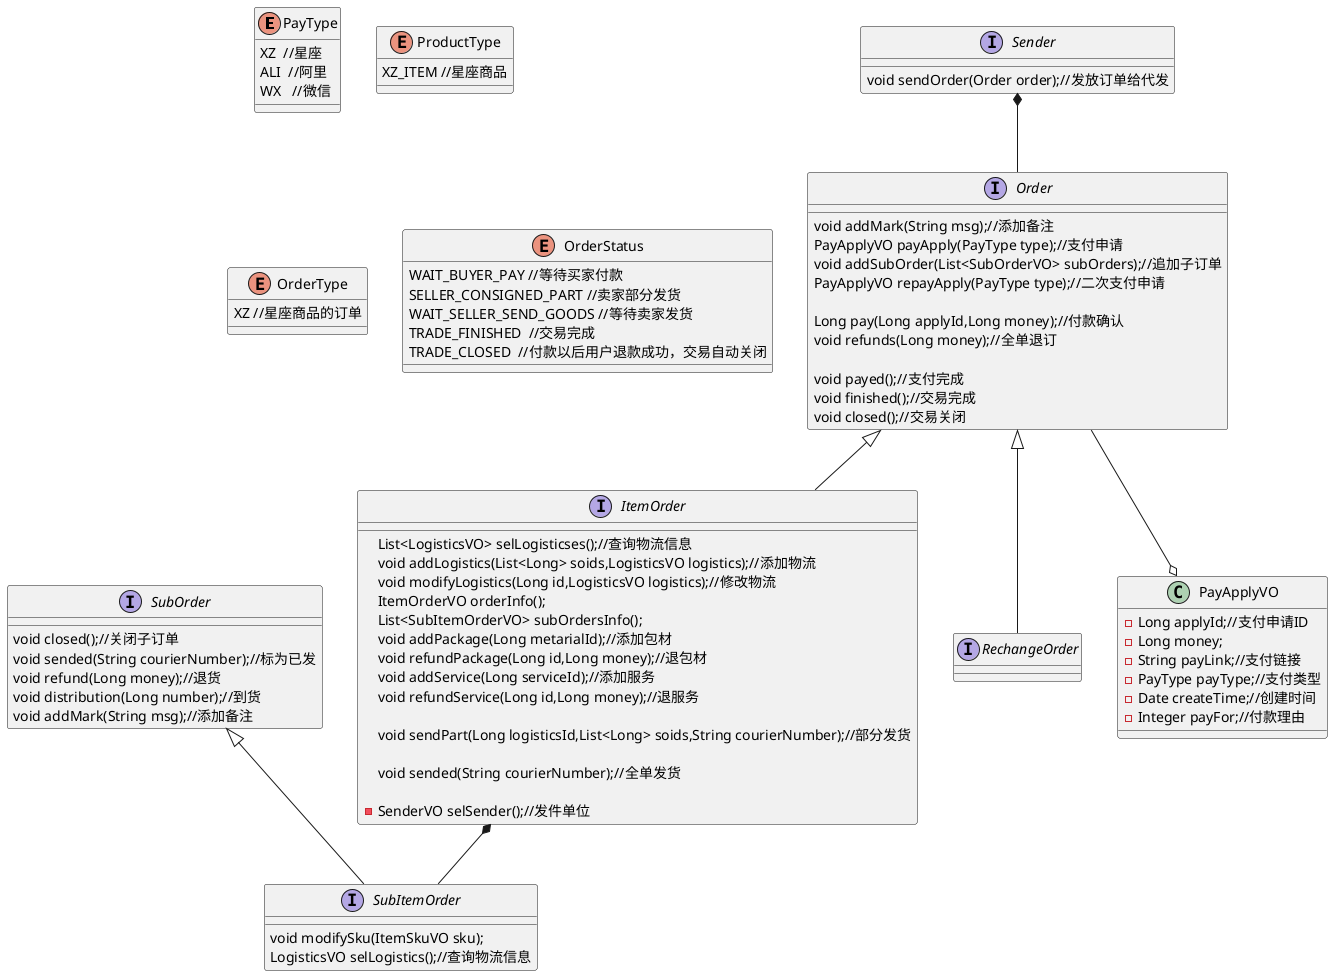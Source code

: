 @startuml
enum PayType{
XZ  //星座
ALI  //阿里
WX   //微信
}

interface Order{
void addMark(String msg);//添加备注
PayApplyVO payApply(PayType type);//支付申请
void addSubOrder(List<SubOrderVO> subOrders);//追加子订单
PayApplyVO repayApply(PayType type);//二次支付申请

Long pay(Long applyId,Long money);//付款确认
void refunds(Long money);//全单退订

void payed();//支付完成
void finished();//交易完成
void closed();//交易关闭
}

interface ItemOrder{
List<LogisticsVO> selLogisticses();//查询物流信息
void addLogistics(List<Long> soids,LogisticsVO logistics);//添加物流
void modifyLogistics(Long id,LogisticsVO logistics);//修改物流
ItemOrderVO orderInfo();
List<SubItemOrderVO> subOrdersInfo();
void addPackage(Long metarialId);//添加包材
void refundPackage(Long id,Long money);//退包材
void addService(Long serviceId);//添加服务
void refundService(Long id,Long money);//退服务

void sendPart(Long logisticsId,List<Long> soids,String courierNumber);//部分发货

void sended(String courierNumber);//全单发货

-SenderVO selSender();//发件单位
}

interface RechangeOrder{

}

interface SubOrder{
void closed();//关闭子订单
void sended(String courierNumber);//标为已发
void refund(Long money);//退货
void distribution(Long number);//到货
void addMark(String msg);//添加备注
}

interface SubItemOrder{
void modifySku(ItemSkuVO sku);
LogisticsVO selLogistics();//查询物流信息
}

interface Sender{
void sendOrder(Order order);//发放订单给代发
}

enum ProductType{
XZ_ITEM //星座商品

}

enum OrderType{
XZ //星座商品的订单

}

enum OrderStatus{
WAIT_BUYER_PAY //等待买家付款
SELLER_CONSIGNED_PART //卖家部分发货
WAIT_SELLER_SEND_GOODS //等待卖家发货
TRADE_FINISHED  //交易完成
TRADE_CLOSED  //付款以后用户退款成功，交易自动关闭

}



class PayApplyVO{
-Long applyId;//支付申请ID
-Long money;
-String payLink;//支付链接
-PayType payType;//支付类型
-Date createTime;//创建时间
-Integer payFor;//付款理由
}

SubOrder <|-- SubItemOrder
Order <|-- ItemOrder
Order <|-- RechangeOrder
ItemOrder *-- SubItemOrder
Sender *-- Order

Order --o PayApplyVO


@enduml